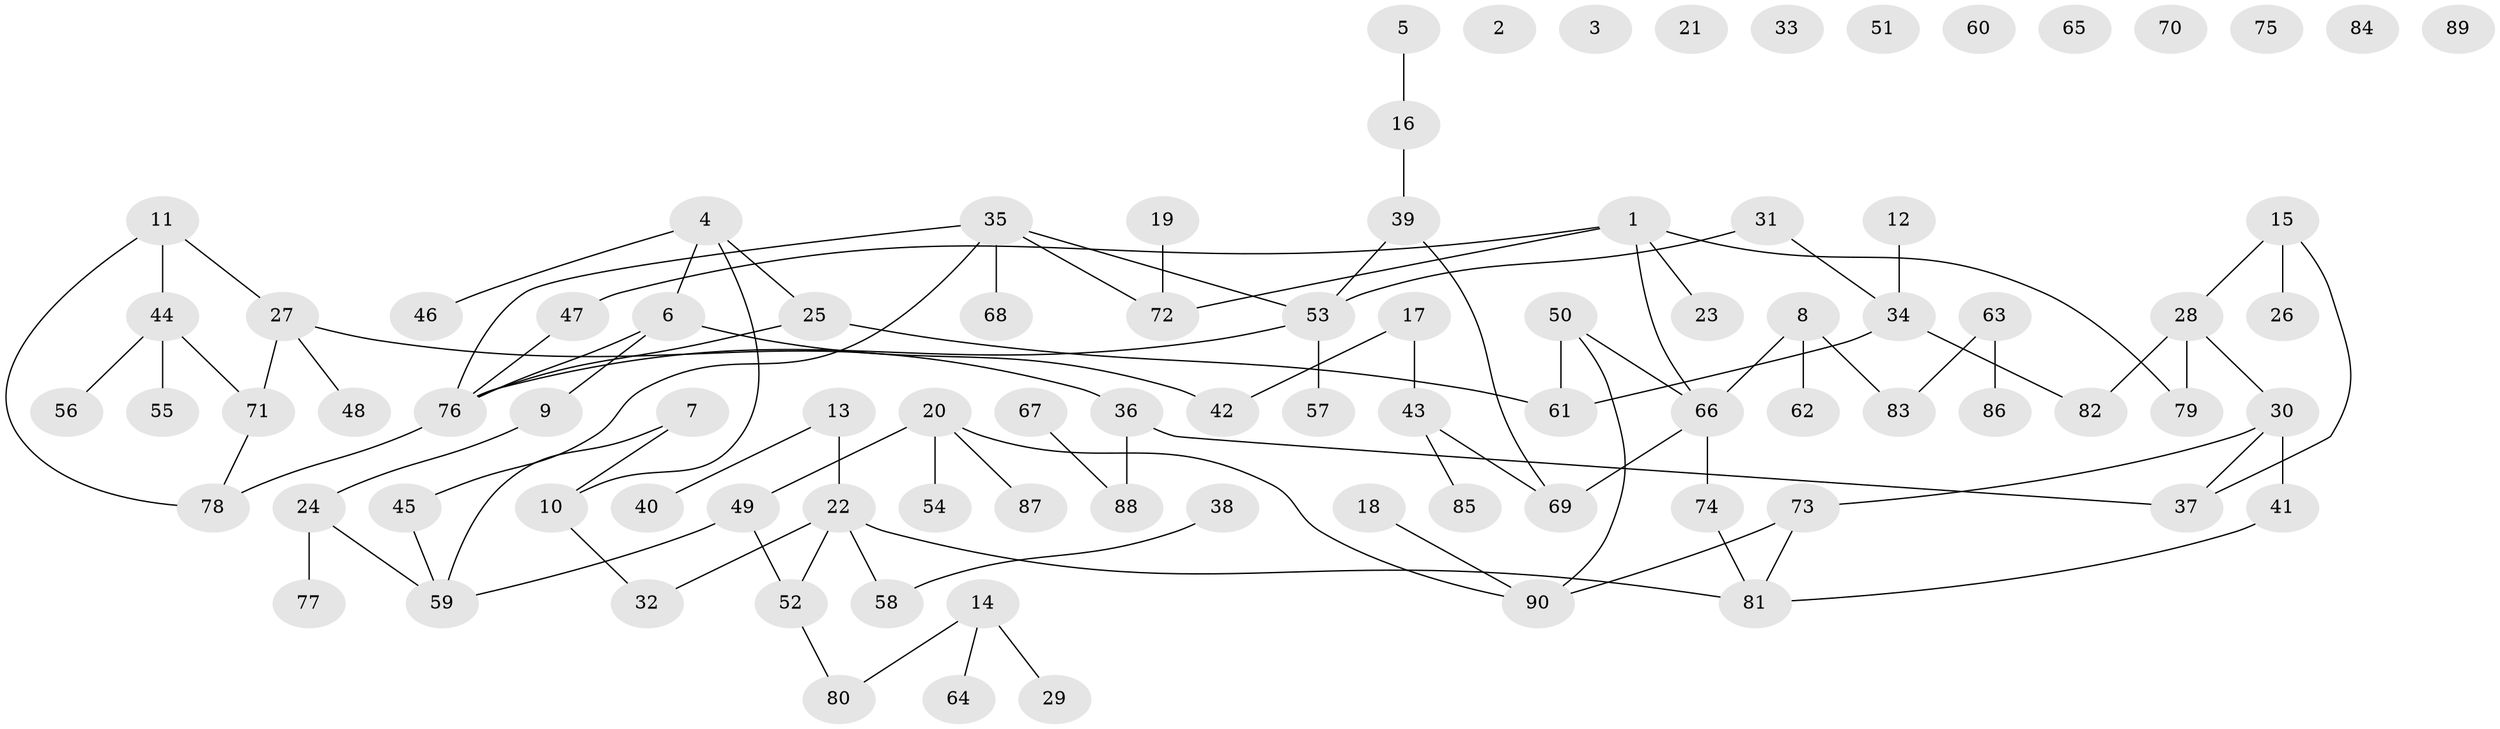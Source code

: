 // coarse degree distribution, {5: 0.07936507936507936, 0: 0.1746031746031746, 1: 0.23809523809523808, 4: 0.1111111111111111, 2: 0.1746031746031746, 3: 0.1746031746031746, 6: 0.031746031746031744, 7: 0.015873015873015872}
// Generated by graph-tools (version 1.1) at 2025/23/03/03/25 07:23:29]
// undirected, 90 vertices, 98 edges
graph export_dot {
graph [start="1"]
  node [color=gray90,style=filled];
  1;
  2;
  3;
  4;
  5;
  6;
  7;
  8;
  9;
  10;
  11;
  12;
  13;
  14;
  15;
  16;
  17;
  18;
  19;
  20;
  21;
  22;
  23;
  24;
  25;
  26;
  27;
  28;
  29;
  30;
  31;
  32;
  33;
  34;
  35;
  36;
  37;
  38;
  39;
  40;
  41;
  42;
  43;
  44;
  45;
  46;
  47;
  48;
  49;
  50;
  51;
  52;
  53;
  54;
  55;
  56;
  57;
  58;
  59;
  60;
  61;
  62;
  63;
  64;
  65;
  66;
  67;
  68;
  69;
  70;
  71;
  72;
  73;
  74;
  75;
  76;
  77;
  78;
  79;
  80;
  81;
  82;
  83;
  84;
  85;
  86;
  87;
  88;
  89;
  90;
  1 -- 23;
  1 -- 47;
  1 -- 66;
  1 -- 72;
  1 -- 79;
  4 -- 6;
  4 -- 10;
  4 -- 25;
  4 -- 46;
  5 -- 16;
  6 -- 9;
  6 -- 42;
  6 -- 76;
  7 -- 10;
  7 -- 59;
  8 -- 62;
  8 -- 66;
  8 -- 83;
  9 -- 24;
  10 -- 32;
  11 -- 27;
  11 -- 44;
  11 -- 78;
  12 -- 34;
  13 -- 22;
  13 -- 40;
  14 -- 29;
  14 -- 64;
  14 -- 80;
  15 -- 26;
  15 -- 28;
  15 -- 37;
  16 -- 39;
  17 -- 42;
  17 -- 43;
  18 -- 90;
  19 -- 72;
  20 -- 49;
  20 -- 54;
  20 -- 87;
  20 -- 90;
  22 -- 32;
  22 -- 52;
  22 -- 58;
  22 -- 81;
  24 -- 59;
  24 -- 77;
  25 -- 61;
  25 -- 76;
  27 -- 36;
  27 -- 48;
  27 -- 71;
  28 -- 30;
  28 -- 79;
  28 -- 82;
  30 -- 37;
  30 -- 41;
  30 -- 73;
  31 -- 34;
  31 -- 53;
  34 -- 61;
  34 -- 82;
  35 -- 45;
  35 -- 53;
  35 -- 68;
  35 -- 72;
  35 -- 76;
  36 -- 37;
  36 -- 88;
  38 -- 58;
  39 -- 53;
  39 -- 69;
  41 -- 81;
  43 -- 69;
  43 -- 85;
  44 -- 55;
  44 -- 56;
  44 -- 71;
  45 -- 59;
  47 -- 76;
  49 -- 52;
  49 -- 59;
  50 -- 61;
  50 -- 66;
  50 -- 90;
  52 -- 80;
  53 -- 57;
  53 -- 76;
  63 -- 83;
  63 -- 86;
  66 -- 69;
  66 -- 74;
  67 -- 88;
  71 -- 78;
  73 -- 81;
  73 -- 90;
  74 -- 81;
  76 -- 78;
}
